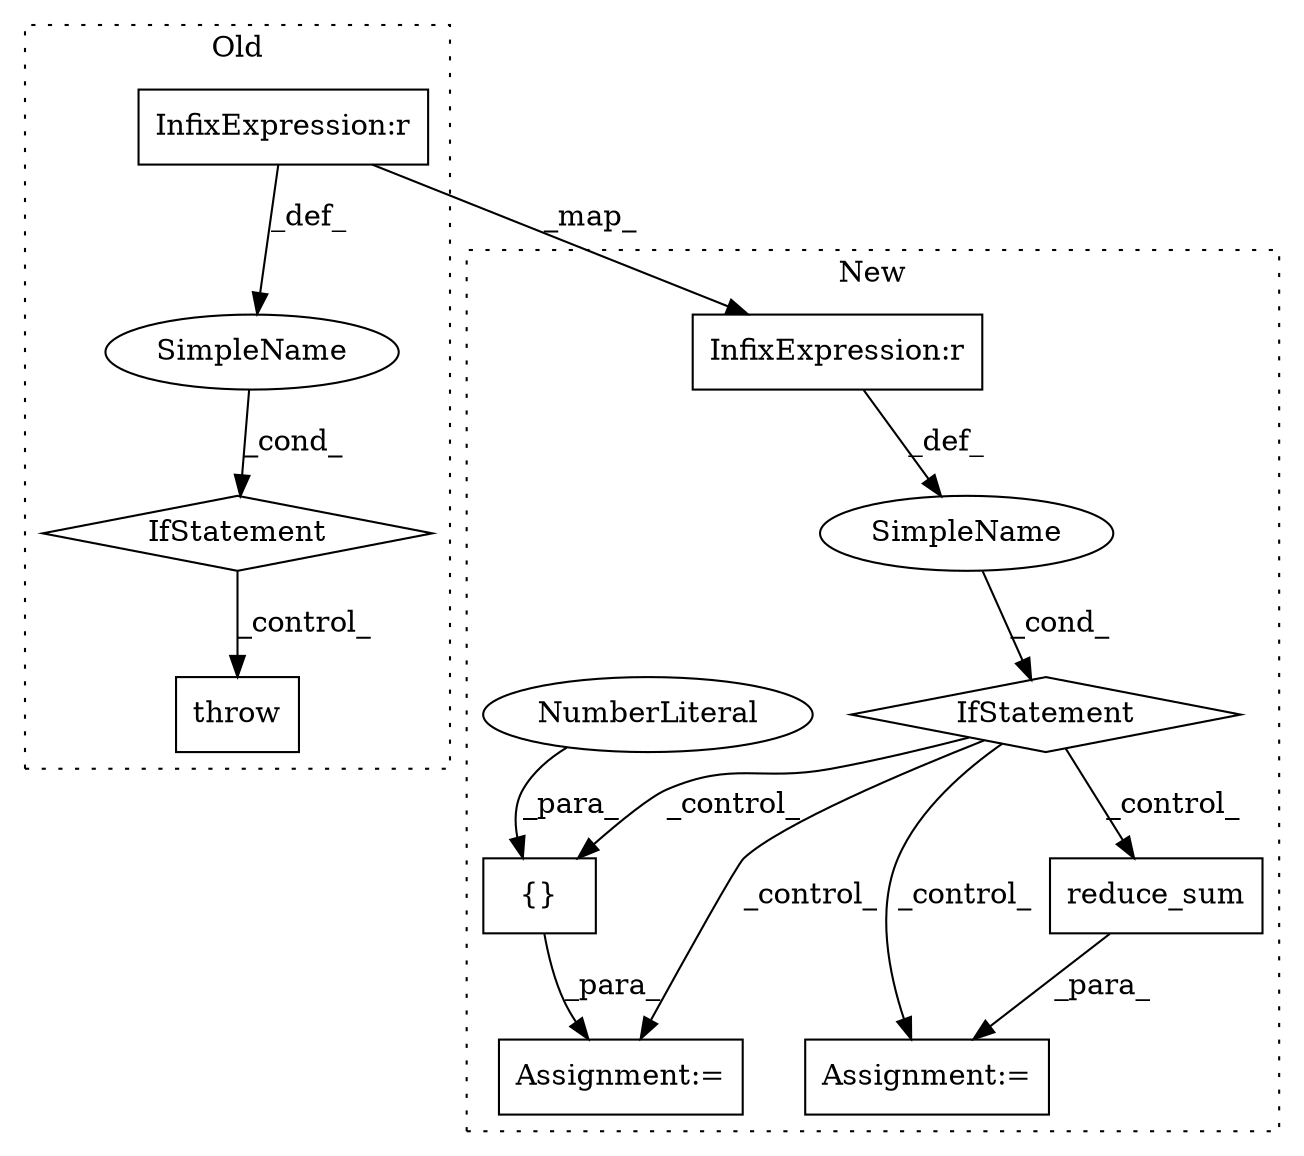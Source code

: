 digraph G {
subgraph cluster0 {
1 [label="throw" a="53" s="11182" l="6" shape="box"];
8 [label="InfixExpression:r" a="27" s="11167" l="3" shape="box"];
9 [label="IfStatement" a="25" s="11138,11172" l="4,2" shape="diamond"];
12 [label="SimpleName" a="42" s="" l="" shape="ellipse"];
label = "Old";
style="dotted";
}
subgraph cluster1 {
2 [label="reduce_sum" a="32" s="11313,11351" l="11,1" shape="box"];
3 [label="IfStatement" a="25" s="11218,11254" l="4,2" shape="diamond"];
4 [label="SimpleName" a="42" s="" l="" shape="ellipse"];
5 [label="Assignment:=" a="7" s="11301" l="1" shape="box"];
6 [label="Assignment:=" a="7" s="11381" l="1" shape="box"];
7 [label="InfixExpression:r" a="27" s="11248" l="4" shape="box"];
10 [label="{}" a="4" s="11451,11455" l="1,1" shape="box"];
11 [label="NumberLiteral" a="34" s="11452" l="1" shape="ellipse"];
label = "New";
style="dotted";
}
2 -> 5 [label="_para_"];
3 -> 5 [label="_control_"];
3 -> 2 [label="_control_"];
3 -> 10 [label="_control_"];
3 -> 6 [label="_control_"];
4 -> 3 [label="_cond_"];
7 -> 4 [label="_def_"];
8 -> 12 [label="_def_"];
8 -> 7 [label="_map_"];
9 -> 1 [label="_control_"];
10 -> 6 [label="_para_"];
11 -> 10 [label="_para_"];
12 -> 9 [label="_cond_"];
}